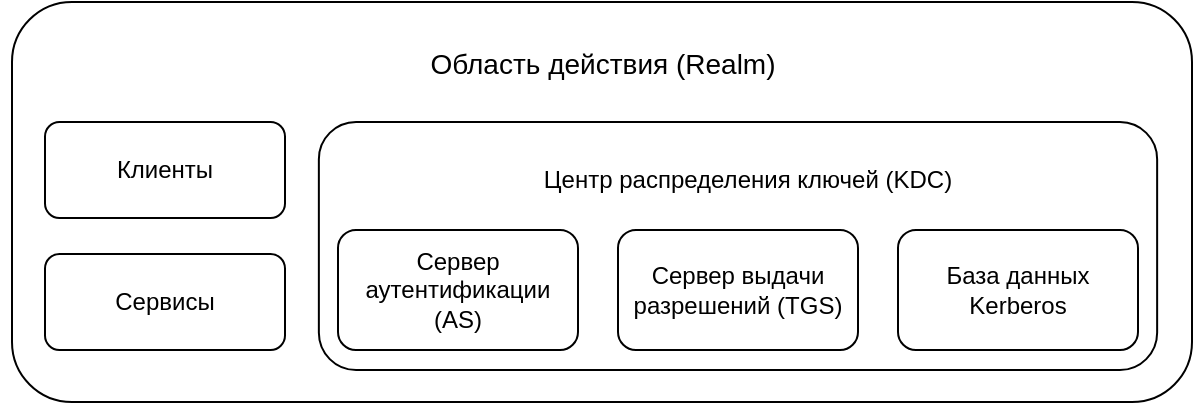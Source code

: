 <mxfile version="13.1.3" type="device"><diagram id="l8hXMBHkgcEJcSW0mbfh" name="Page-1"><mxGraphModel dx="1422" dy="780" grid="1" gridSize="10" guides="1" tooltips="1" connect="1" arrows="1" fold="1" page="1" pageScale="1" pageWidth="1169" pageHeight="827" math="0" shadow="0"><root><mxCell id="0"/><mxCell id="1" parent="0"/><mxCell id="WwpKJ6fm7xPqxo3SjJJ8-28" value="" style="rounded=1;whiteSpace=wrap;html=1;labelBackgroundColor=none;fontFamily=Helvetica;fontSize=14;fontColor=#000000;" vertex="1" parent="1"><mxGeometry x="577" y="180" width="590" height="200" as="geometry"/></mxCell><mxCell id="WwpKJ6fm7xPqxo3SjJJ8-27" value="" style="rounded=1;whiteSpace=wrap;html=1;labelBackgroundColor=none;fontFamily=Helvetica;fontColor=#000000;" vertex="1" parent="1"><mxGeometry x="593.5" y="306" width="120" height="48" as="geometry"/></mxCell><mxCell id="WwpKJ6fm7xPqxo3SjJJ8-26" value="" style="rounded=1;whiteSpace=wrap;html=1;labelBackgroundColor=none;fontFamily=Helvetica;fontColor=#000000;" vertex="1" parent="1"><mxGeometry x="593.5" y="240" width="120" height="48" as="geometry"/></mxCell><mxCell id="WwpKJ6fm7xPqxo3SjJJ8-24" value="" style="rounded=1;whiteSpace=wrap;html=1;labelBackgroundColor=none;fontFamily=Helvetica;fontColor=#000000;" vertex="1" parent="1"><mxGeometry x="730.43" y="240" width="419.14" height="124" as="geometry"/></mxCell><mxCell id="WwpKJ6fm7xPqxo3SjJJ8-22" value="" style="rounded=1;whiteSpace=wrap;html=1;labelBackgroundColor=none;fontFamily=Helvetica;fontColor=#000000;" vertex="1" parent="1"><mxGeometry x="1020" y="294" width="120" height="60" as="geometry"/></mxCell><mxCell id="WwpKJ6fm7xPqxo3SjJJ8-19" value="" style="rounded=1;whiteSpace=wrap;html=1;labelBackgroundColor=none;fontFamily=Helvetica;fontColor=#000000;" vertex="1" parent="1"><mxGeometry x="880" y="294" width="120" height="60" as="geometry"/></mxCell><mxCell id="WwpKJ6fm7xPqxo3SjJJ8-17" value="" style="rounded=1;whiteSpace=wrap;html=1;labelBackgroundColor=none;fontFamily=Helvetica;fontColor=#000000;" vertex="1" parent="1"><mxGeometry x="740" y="294" width="120" height="60" as="geometry"/></mxCell><mxCell id="WwpKJ6fm7xPqxo3SjJJ8-7" value="Клиенты" style="text;html=1;strokeColor=none;fillColor=none;align=center;verticalAlign=middle;whiteSpace=wrap;rounded=0;" vertex="1" parent="1"><mxGeometry x="571" y="249" width="165" height="30" as="geometry"/></mxCell><mxCell id="WwpKJ6fm7xPqxo3SjJJ8-11" value="Центр распределения ключей (KDC)" style="text;html=1;strokeColor=none;fillColor=none;align=center;verticalAlign=middle;whiteSpace=wrap;rounded=0;fontFamily=Helvetica;" vertex="1" parent="1"><mxGeometry x="790" y="243" width="310" height="51" as="geometry"/></mxCell><mxCell id="WwpKJ6fm7xPqxo3SjJJ8-12" value="База данных Kerberos" style="text;html=1;strokeColor=none;fillColor=none;align=center;verticalAlign=middle;whiteSpace=wrap;rounded=0;fontFamily=Helvetica;" vertex="1" parent="1"><mxGeometry x="1020" y="294" width="120" height="60" as="geometry"/></mxCell><mxCell id="WwpKJ6fm7xPqxo3SjJJ8-14" value="Область действия (Realm)" style="text;html=1;strokeColor=none;fillColor=none;align=center;verticalAlign=middle;whiteSpace=wrap;rounded=0;fontSize=14;" vertex="1" parent="1"><mxGeometry x="754.5" y="196" width="235" height="30" as="geometry"/></mxCell><mxCell id="WwpKJ6fm7xPqxo3SjJJ8-16" value="Сервисы" style="text;html=1;strokeColor=none;fillColor=none;align=center;verticalAlign=middle;whiteSpace=wrap;rounded=0;" vertex="1" parent="1"><mxGeometry x="571" y="315" width="165" height="30" as="geometry"/></mxCell><mxCell id="WwpKJ6fm7xPqxo3SjJJ8-18" value="Сервер аутентификации (AS)" style="text;html=1;strokeColor=none;fillColor=none;align=center;verticalAlign=middle;whiteSpace=wrap;rounded=0;fontFamily=Helvetica;" vertex="1" parent="1"><mxGeometry x="740" y="294" width="120" height="60" as="geometry"/></mxCell><mxCell id="WwpKJ6fm7xPqxo3SjJJ8-20" value="Сервер выдачи разрешений (TGS)" style="text;html=1;strokeColor=none;fillColor=none;align=center;verticalAlign=middle;whiteSpace=wrap;rounded=0;fontFamily=Helvetica;" vertex="1" parent="1"><mxGeometry x="880" y="294" width="120" height="60" as="geometry"/></mxCell></root></mxGraphModel></diagram></mxfile>